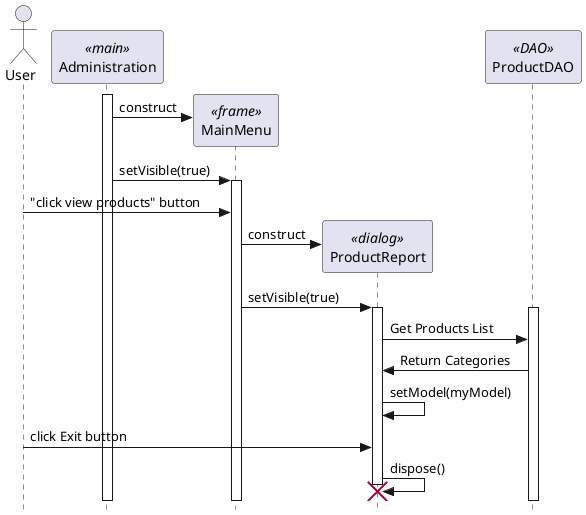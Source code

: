 'worked with Bradley WindyBank on UML Diagrams'
'Also Sourced from reference document'

@startuml
' use strict UML mode
skinparam style strictuml
 
actor "User" as user
 
participant "Administration" as main <<main>>
main++
 
create "MainMenu" as menu <<frame>>
main -> menu : construct
 
main -> menu++ : setVisible(true)
user -> menu : "click view products" button
 
create "ProductReport" as report <<dialog>>
menu -> report : construct
 
' activate report constructor
menu -> report++ : setVisible(true)
 
' create a DAO
participant "ProductDAO" as dao <<DAO>>
dao++
report -> dao : Get Products List
'returns
dao -> report : Return Categories
report -> report : setModel(myModel)

'dispose dialog
user -> report : click Exit button
report -> report :dispose()
destroy report
 
@enduml